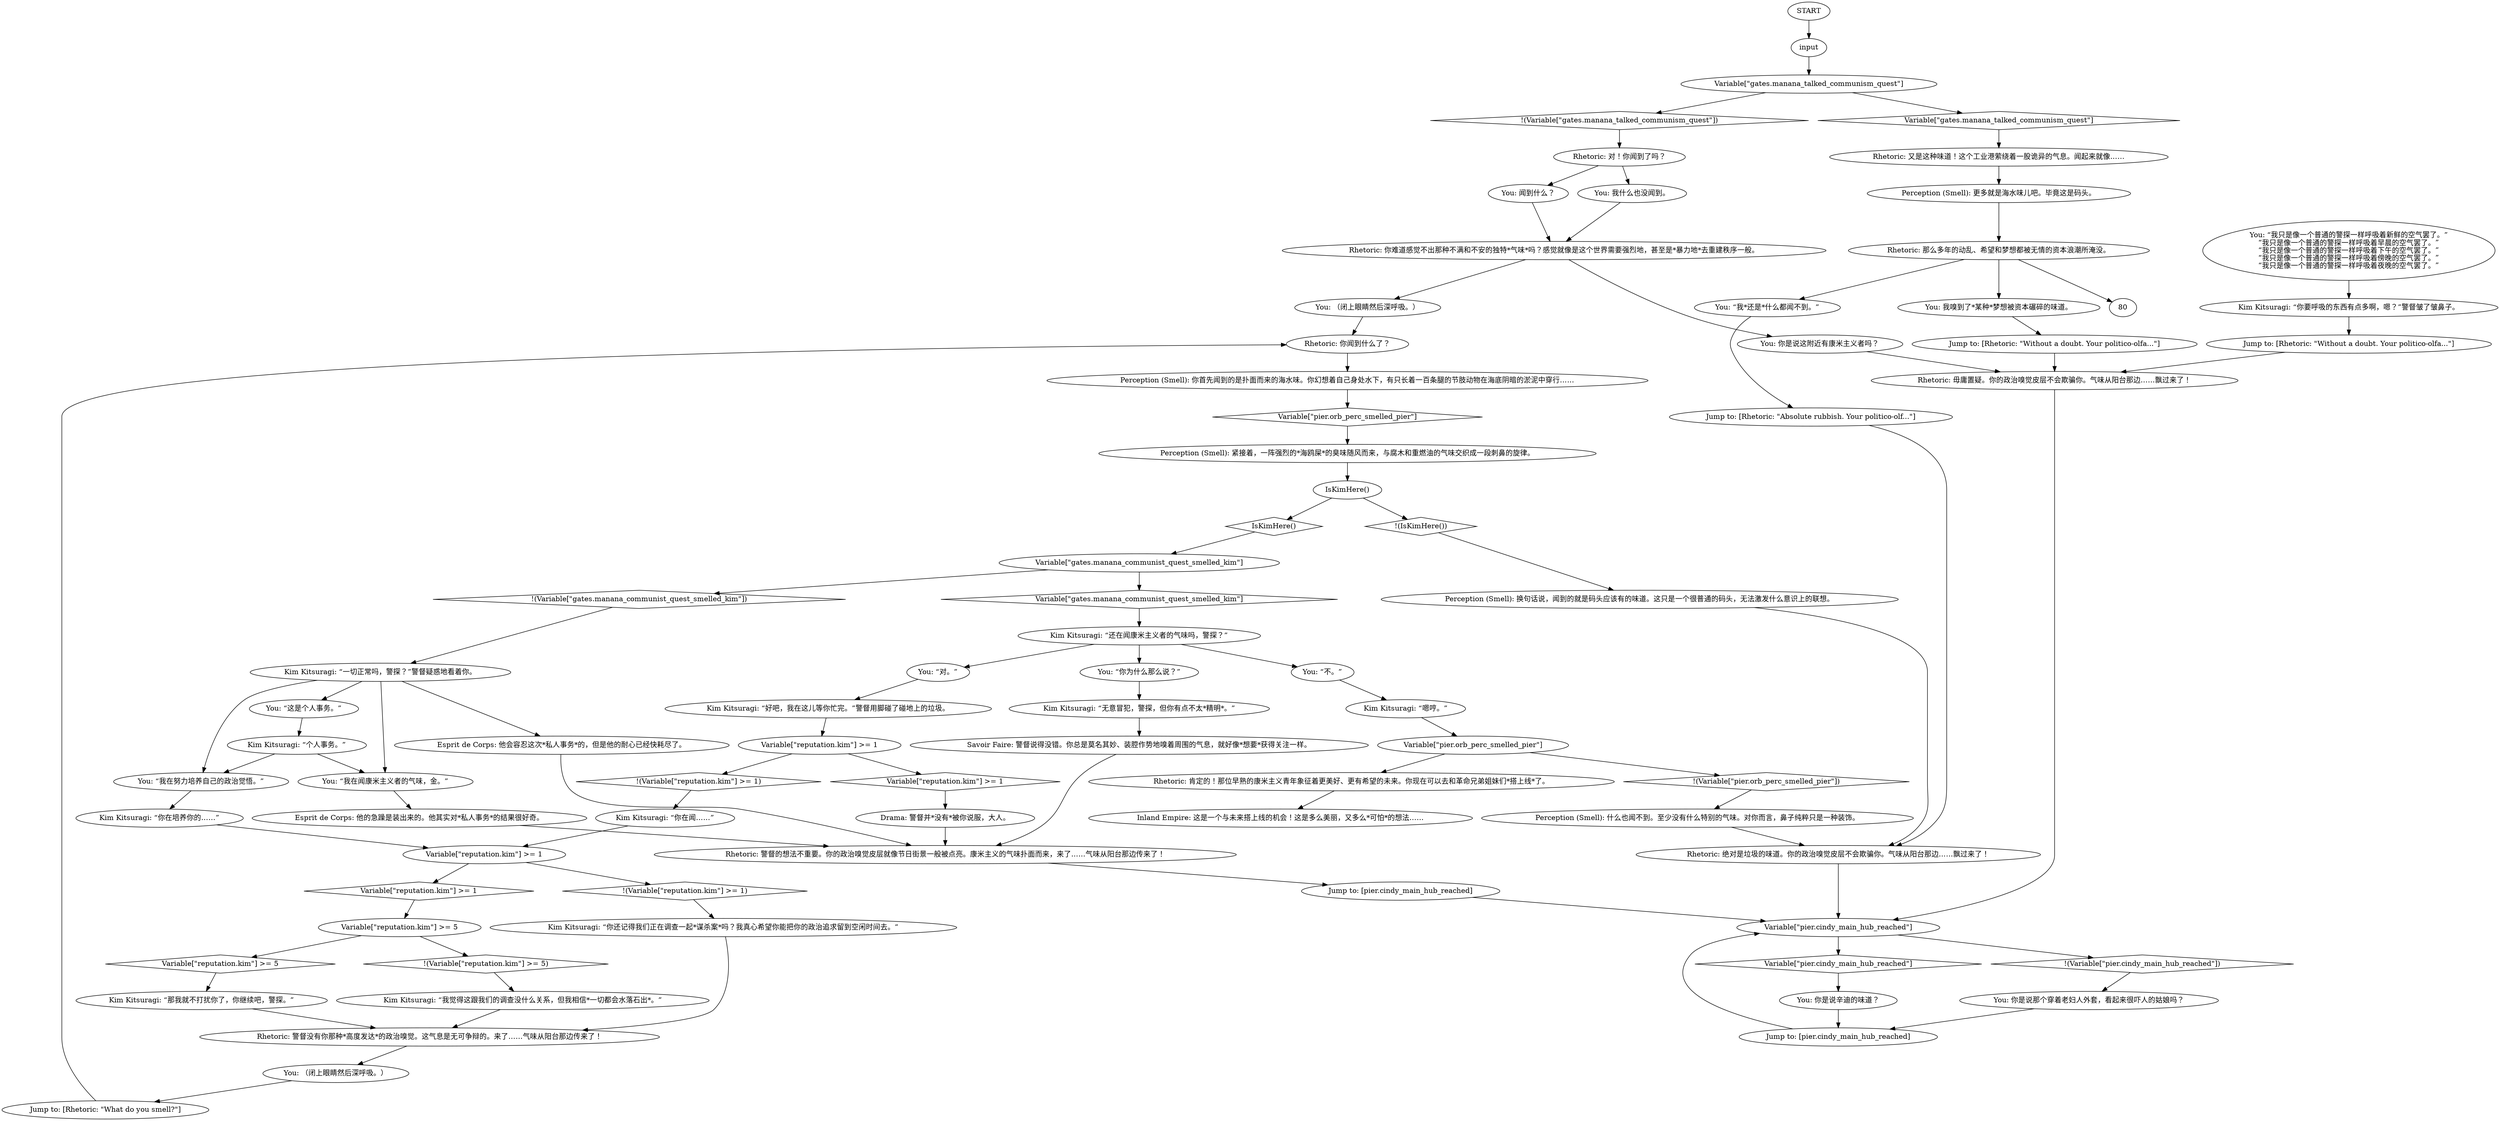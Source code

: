 # PIER ORB / communistquest
# Rhetoric smells a communist around here. Part of the Communist Dream Quest
# ==================================================
digraph G {
	  0 [label="START"];
	  1 [label="input"];
	  2 [label="Rhetoric: 绝对是垃圾的味道。你的政治嗅觉皮层不会欺骗你。气味从阳台那边……飘过来了！"];
	  3 [label="You: “我在努力培养自己的政治觉悟。”"];
	  4 [label="You: 我嗅到了*某种*梦想被资本碾碎的味道。"];
	  5 [label="You: “对。”"];
	  6 [label="Kim Kitsuragi: “你在培养你的……”"];
	  7 [label="Variable[\"pier.cindy_main_hub_reached\"]"];
	  8 [label="Variable[\"pier.cindy_main_hub_reached\"]", shape=diamond];
	  9 [label="!(Variable[\"pier.cindy_main_hub_reached\"])", shape=diamond];
	  10 [label="You: “不。”"];
	  11 [label="Perception (Smell): 你首先闻到的是扑面而来的海水味。你幻想着自己身处水下，有只长着一百条腿的节肢动物在海底阴暗的淤泥中穿行……"];
	  12 [label="Rhetoric: 毋庸置疑。你的政治嗅觉皮层不会欺骗你。气味从阳台那边……飘过来了！"];
	  13 [label="Kim Kitsuragi: “你要呼吸的东西有点多啊，嗯？”警督皱了皱鼻子。"];
	  14 [label="Kim Kitsuragi: “那我就不打扰你了，你继续吧，警探。”"];
	  15 [label="Variable[\"gates.manana_talked_communism_quest\"]"];
	  16 [label="Variable[\"gates.manana_talked_communism_quest\"]", shape=diamond];
	  17 [label="!(Variable[\"gates.manana_talked_communism_quest\"])", shape=diamond];
	  18 [label="Variable[\"reputation.kim\"] >= 5"];
	  19 [label="Variable[\"reputation.kim\"] >= 5", shape=diamond];
	  20 [label="!(Variable[\"reputation.kim\"] >= 5)", shape=diamond];
	  21 [label="Kim Kitsuragi: “还在闻康米主义者的气味吗，警探？”"];
	  22 [label="Perception (Smell): 换句话说，闻到的就是码头应该有的味道。这只是一个很普通的码头，无法激发什么意识上的联想。"];
	  23 [label="You: 你是说辛迪的味道？"];
	  24 [label="Jump to: [Rhetoric: \"Without a doubt. Your politico-olfa...\"]"];
	  25 [label="Kim Kitsuragi: “我觉得这跟我们的调查没什么关系，但我相信*一切都会水落石出*。”"];
	  26 [label="You: （闭上眼睛然后深呼吸。）"];
	  27 [label="You: 你是说这附近有康米主义者吗？"];
	  28 [label="Perception (Smell): 紧接着，一阵强烈的*海鸥屎*的臭味随风而来，与腐木和重燃油的气味交织成一段刺鼻的旋律。"];
	  29 [label="Kim Kitsuragi: “一切正常吗，警探？”警督疑惑地看着你。"];
	  30 [label="Kim Kitsuragi: “个人事务。”"];
	  31 [label="Kim Kitsuragi: “好吧，我在这儿等你忙完。”警督用脚碰了碰地上的垃圾。"];
	  32 [label="Jump to: [pier.cindy_main_hub_reached]"];
	  33 [label="Rhetoric: 那么多年的动乱、希望和梦想都被无情的资本浪潮所淹没。"];
	  34 [label="You: 闻到什么？"];
	  35 [label="Inland Empire: 这是一个与未来搭上线的机会！这是多么美丽，又多么*可怕*的想法……"];
	  36 [label="You: “这是个人事务。”"];
	  37 [label="Kim Kitsuragi: “你还记得我们正在调查一起*谋杀案*吗？我真心希望你能把你的政治追求留到空闲时间去。”"];
	  38 [label="Rhetoric: 你难道感觉不出那种不满和不安的独特*气味*吗？感觉就像是这个世界需要强烈地，甚至是*暴力地*去重建秩序一般。"];
	  39 [label="Savoir Faire: 警督说得没错。你总是莫名其妙、装腔作势地嗅着周围的气息，就好像*想要*获得关注一样。"];
	  40 [label="Rhetoric: 对！你闻到了吗？"];
	  41 [label="You: 我什么也没闻到。"];
	  42 [label="IsKimHere()"];
	  43 [label="IsKimHere()", shape=diamond];
	  44 [label="!(IsKimHere())", shape=diamond];
	  45 [label="You: “我*还是*什么都闻不到。”"];
	  46 [label="Jump to: [Rhetoric: \"Without a doubt. Your politico-olfa...\"]"];
	  47 [label="Rhetoric: 你闻到什么了？"];
	  48 [label="You: “我在闻康米主义者的气味，金。”"];
	  49 [label="Kim Kitsuragi: “嗯哼。”"];
	  50 [label="Jump to: [Rhetoric: \"Absolute rubbish. Your politico-olf...\"]"];
	  51 [label="Rhetoric: 又是这种味道！这个工业港萦绕着一股诡异的气息。闻起来就像……"];
	  52 [label="Variable[\"gates.manana_communist_quest_smelled_kim\"]"];
	  53 [label="Variable[\"gates.manana_communist_quest_smelled_kim\"]", shape=diamond];
	  54 [label="!(Variable[\"gates.manana_communist_quest_smelled_kim\"])", shape=diamond];
	  55 [label="Variable[\"reputation.kim\"] >= 1"];
	  56 [label="Variable[\"reputation.kim\"] >= 1", shape=diamond];
	  57 [label="!(Variable[\"reputation.kim\"] >= 1)", shape=diamond];
	  58 [label="Perception (Smell): 什么也闻不到。至少没有什么特别的气味。对你而言，鼻子纯粹只是一种装饰。"];
	  59 [label="Kim Kitsuragi: “无意冒犯，警探，但你有点不太*精明*。”"];
	  60 [label="Rhetoric: 警督没有你那种*高度发达*的政治嗅觉。这气息是无可争辩的。来了……气味从阳台那边传来了！"];
	  61 [label="You: “你为什么那么说？”"];
	  62 [label="Rhetoric: 警督的想法不重要。你的政治嗅觉皮层就像节日街景一般被点亮。康米主义的气味扑面而来，来了……气味从阳台那边传来了！"];
	  63 [label="You: 你是说那个穿着老妇人外套，看起来很吓人的姑娘吗？"];
	  64 [label="Variable[\"reputation.kim\"] >= 1"];
	  65 [label="Variable[\"reputation.kim\"] >= 1", shape=diamond];
	  66 [label="!(Variable[\"reputation.kim\"] >= 1)", shape=diamond];
	  67 [label="Jump to: [Rhetoric: \"What do you smell?\"]"];
	  68 [label="Perception (Smell): 更多就是海水味儿吧。毕竟这是码头。"];
	  69 [label="You: “我只是像一个普通的警探一样呼吸着新鲜的空气罢了。”\n“我只是像一个普通的警探一样呼吸着早晨的空气罢了。”\n“我只是像一个普通的警探一样呼吸着下午的空气罢了。”\n“我只是像一个普通的警探一样呼吸着傍晚的空气罢了。”\n“我只是像一个普通的警探一样呼吸着夜晚的空气罢了。”"];
	  70 [label="Esprit de Corps: 他会容忍这次*私人事务*的，但是他的耐心已经快耗尽了。"];
	  71 [label="Kim Kitsuragi: “你在闻……”"];
	  72 [label="Esprit de Corps: 他的急躁是装出来的。他其实对*私人事务*的结果很好奇。"];
	  73 [label="Drama: 警督并*没有*被你说服，大人。"];
	  74 [label="Variable[\"pier.orb_perc_smelled_pier\"]"];
	  75 [label="Variable[\"pier.orb_perc_smelled_pier\"]", shape=diamond];
	  76 [label="!(Variable[\"pier.orb_perc_smelled_pier\"])", shape=diamond];
	  77 [label="Rhetoric: 肯定的！那位早熟的康米主义青年象征着更美好、更有希望的未来。你现在可以去和革命兄弟姐妹们*搭上线*了。"];
	  78 [label="Jump to: [pier.cindy_main_hub_reached]"];
	  79 [label="You: （闭上眼睛然后深呼吸。）"];
	  0 -> 1
	  1 -> 15
	  2 -> 7
	  3 -> 6
	  4 -> 46
	  5 -> 31
	  6 -> 64
	  7 -> 8
	  7 -> 9
	  8 -> 23
	  9 -> 63
	  10 -> 49
	  11 -> 75
	  12 -> 7
	  13 -> 24
	  14 -> 60
	  15 -> 16
	  15 -> 17
	  16 -> 51
	  17 -> 40
	  18 -> 19
	  18 -> 20
	  19 -> 14
	  20 -> 25
	  21 -> 10
	  21 -> 61
	  21 -> 5
	  22 -> 2
	  23 -> 78
	  24 -> 12
	  25 -> 60
	  26 -> 47
	  27 -> 12
	  28 -> 42
	  29 -> 48
	  29 -> 3
	  29 -> 36
	  29 -> 70
	  30 -> 48
	  30 -> 3
	  31 -> 55
	  32 -> 7
	  33 -> 80
	  33 -> 4
	  33 -> 45
	  34 -> 38
	  36 -> 30
	  37 -> 60
	  38 -> 26
	  38 -> 27
	  39 -> 62
	  40 -> 41
	  40 -> 34
	  41 -> 38
	  42 -> 43
	  42 -> 44
	  43 -> 52
	  44 -> 22
	  45 -> 50
	  46 -> 12
	  47 -> 11
	  48 -> 72
	  49 -> 74
	  50 -> 2
	  51 -> 68
	  52 -> 53
	  52 -> 54
	  53 -> 21
	  54 -> 29
	  55 -> 56
	  55 -> 57
	  56 -> 73
	  57 -> 71
	  58 -> 2
	  59 -> 39
	  60 -> 79
	  61 -> 59
	  62 -> 32
	  63 -> 78
	  64 -> 65
	  64 -> 66
	  65 -> 18
	  66 -> 37
	  67 -> 47
	  68 -> 33
	  69 -> 13
	  70 -> 62
	  71 -> 64
	  72 -> 62
	  73 -> 62
	  74 -> 76
	  74 -> 77
	  75 -> 28
	  76 -> 58
	  77 -> 35
	  78 -> 7
	  79 -> 67
}

